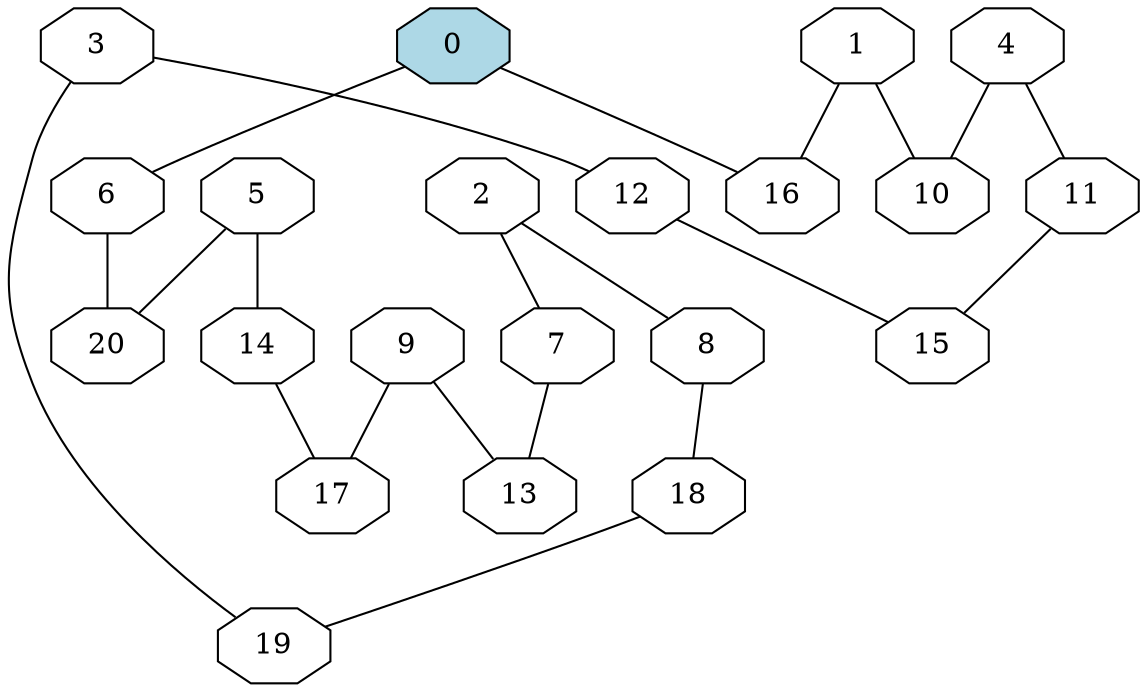 Graph G{
  0[shape = octagon style = filled, fillcolor = lightblue]
  1[shape = octagon]
  2[shape = octagon]
  3[shape = octagon]
  4[shape = octagon]
  5[shape = octagon]
  6[shape = octagon]
  7[shape = octagon]
  8[shape = octagon]
  9[shape = octagon]
  10[shape = octagon]
  11[shape = octagon]
  12[shape = octagon]
  13[shape = octagon]
  14[shape = octagon]
  15[shape = octagon]
  16[shape = octagon]
  17[shape = octagon]
  18[shape = octagon]
  19[shape = octagon]
  20[shape = octagon]
  "0"--"6";
  "0"--"16";
  "1"--"10";
  "1"--"16";
  "2"--"7";
  "2"--"8";
  "3"--"12";
  "3"--"19";
  "4"--"10";
  "4"--"11";
  "5"--"14";
  "5"--"20";
  "6"--"20";
  "7"--"13";
  "8"--"18";
  "9"--"13";
  "9"--"17";
  "11"--"15";
  "12"--"15";
  "14"--"17";
  "18"--"19";
}
